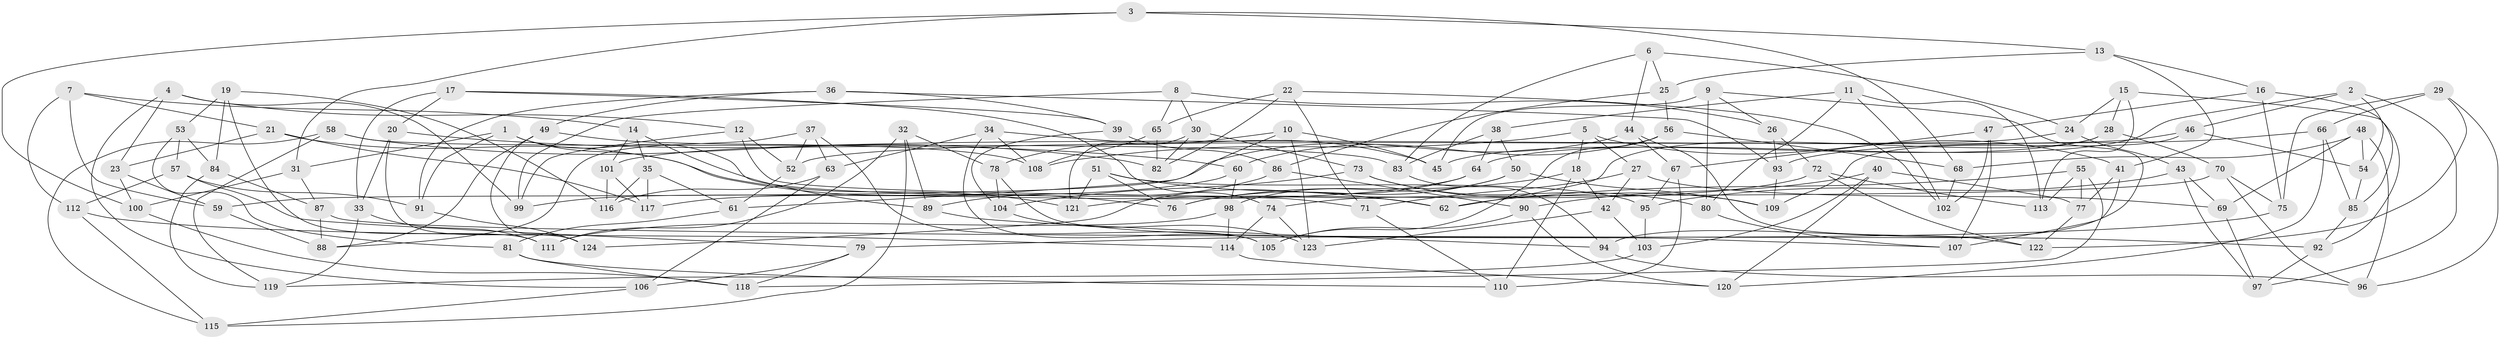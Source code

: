 // coarse degree distribution, {3: 0.16216216216216217, 2: 0.08108108108108109, 6: 0.13513513513513514, 4: 0.24324324324324326, 5: 0.1891891891891892, 7: 0.02702702702702703, 9: 0.05405405405405406, 12: 0.02702702702702703, 11: 0.02702702702702703, 10: 0.02702702702702703, 13: 0.02702702702702703}
// Generated by graph-tools (version 1.1) at 2025/03/03/04/25 22:03:47]
// undirected, 124 vertices, 248 edges
graph export_dot {
graph [start="1"]
  node [color=gray90,style=filled];
  1;
  2;
  3;
  4;
  5;
  6;
  7;
  8;
  9;
  10;
  11;
  12;
  13;
  14;
  15;
  16;
  17;
  18;
  19;
  20;
  21;
  22;
  23;
  24;
  25;
  26;
  27;
  28;
  29;
  30;
  31;
  32;
  33;
  34;
  35;
  36;
  37;
  38;
  39;
  40;
  41;
  42;
  43;
  44;
  45;
  46;
  47;
  48;
  49;
  50;
  51;
  52;
  53;
  54;
  55;
  56;
  57;
  58;
  59;
  60;
  61;
  62;
  63;
  64;
  65;
  66;
  67;
  68;
  69;
  70;
  71;
  72;
  73;
  74;
  75;
  76;
  77;
  78;
  79;
  80;
  81;
  82;
  83;
  84;
  85;
  86;
  87;
  88;
  89;
  90;
  91;
  92;
  93;
  94;
  95;
  96;
  97;
  98;
  99;
  100;
  101;
  102;
  103;
  104;
  105;
  106;
  107;
  108;
  109;
  110;
  111;
  112;
  113;
  114;
  115;
  116;
  117;
  118;
  119;
  120;
  121;
  122;
  123;
  124;
  1 -- 31;
  1 -- 91;
  1 -- 121;
  1 -- 71;
  2 -- 64;
  2 -- 54;
  2 -- 97;
  2 -- 46;
  3 -- 13;
  3 -- 68;
  3 -- 31;
  3 -- 100;
  4 -- 99;
  4 -- 23;
  4 -- 12;
  4 -- 106;
  5 -- 41;
  5 -- 18;
  5 -- 108;
  5 -- 27;
  6 -- 83;
  6 -- 24;
  6 -- 44;
  6 -- 25;
  7 -- 59;
  7 -- 21;
  7 -- 112;
  7 -- 14;
  8 -- 26;
  8 -- 30;
  8 -- 65;
  8 -- 99;
  9 -- 26;
  9 -- 94;
  9 -- 80;
  9 -- 45;
  10 -- 61;
  10 -- 78;
  10 -- 45;
  10 -- 123;
  11 -- 80;
  11 -- 102;
  11 -- 38;
  11 -- 113;
  12 -- 62;
  12 -- 99;
  12 -- 52;
  13 -- 16;
  13 -- 41;
  13 -- 25;
  14 -- 101;
  14 -- 35;
  14 -- 89;
  15 -- 113;
  15 -- 28;
  15 -- 92;
  15 -- 24;
  16 -- 47;
  16 -- 75;
  16 -- 85;
  17 -- 74;
  17 -- 33;
  17 -- 20;
  17 -- 39;
  18 -- 42;
  18 -- 76;
  18 -- 110;
  19 -- 84;
  19 -- 116;
  19 -- 53;
  19 -- 111;
  20 -- 33;
  20 -- 124;
  20 -- 60;
  21 -- 23;
  21 -- 76;
  21 -- 117;
  22 -- 71;
  22 -- 102;
  22 -- 82;
  22 -- 65;
  23 -- 59;
  23 -- 100;
  24 -- 52;
  24 -- 43;
  25 -- 86;
  25 -- 56;
  26 -- 72;
  26 -- 93;
  27 -- 69;
  27 -- 42;
  27 -- 71;
  28 -- 70;
  28 -- 62;
  28 -- 45;
  29 -- 66;
  29 -- 122;
  29 -- 75;
  29 -- 96;
  30 -- 73;
  30 -- 82;
  30 -- 121;
  31 -- 87;
  31 -- 100;
  32 -- 89;
  32 -- 115;
  32 -- 111;
  32 -- 78;
  33 -- 111;
  33 -- 119;
  34 -- 63;
  34 -- 108;
  34 -- 105;
  34 -- 45;
  35 -- 117;
  35 -- 61;
  35 -- 116;
  36 -- 91;
  36 -- 49;
  36 -- 93;
  36 -- 39;
  37 -- 63;
  37 -- 88;
  37 -- 105;
  37 -- 52;
  38 -- 64;
  38 -- 83;
  38 -- 50;
  39 -- 104;
  39 -- 86;
  40 -- 103;
  40 -- 120;
  40 -- 77;
  40 -- 90;
  41 -- 77;
  41 -- 107;
  42 -- 103;
  42 -- 123;
  43 -- 95;
  43 -- 97;
  43 -- 69;
  44 -- 122;
  44 -- 59;
  44 -- 67;
  46 -- 54;
  46 -- 109;
  46 -- 101;
  47 -- 102;
  47 -- 67;
  47 -- 107;
  48 -- 68;
  48 -- 69;
  48 -- 96;
  48 -- 54;
  49 -- 108;
  49 -- 88;
  49 -- 124;
  50 -- 109;
  50 -- 76;
  50 -- 98;
  51 -- 95;
  51 -- 76;
  51 -- 62;
  51 -- 121;
  52 -- 61;
  53 -- 57;
  53 -- 81;
  53 -- 84;
  54 -- 85;
  55 -- 62;
  55 -- 118;
  55 -- 77;
  55 -- 113;
  56 -- 60;
  56 -- 68;
  56 -- 105;
  57 -- 91;
  57 -- 79;
  57 -- 112;
  58 -- 82;
  58 -- 119;
  58 -- 115;
  58 -- 83;
  59 -- 88;
  60 -- 98;
  60 -- 99;
  61 -- 81;
  63 -- 116;
  63 -- 106;
  64 -- 124;
  64 -- 117;
  65 -- 82;
  65 -- 108;
  66 -- 93;
  66 -- 120;
  66 -- 85;
  67 -- 95;
  67 -- 110;
  68 -- 102;
  69 -- 97;
  70 -- 74;
  70 -- 96;
  70 -- 75;
  71 -- 110;
  72 -- 122;
  72 -- 121;
  72 -- 113;
  73 -- 104;
  73 -- 80;
  73 -- 109;
  74 -- 123;
  74 -- 114;
  75 -- 79;
  77 -- 122;
  78 -- 104;
  78 -- 107;
  79 -- 118;
  79 -- 106;
  80 -- 107;
  81 -- 118;
  81 -- 110;
  83 -- 94;
  84 -- 87;
  84 -- 119;
  85 -- 92;
  86 -- 90;
  86 -- 89;
  87 -- 88;
  87 -- 92;
  89 -- 94;
  90 -- 105;
  90 -- 120;
  91 -- 124;
  92 -- 97;
  93 -- 109;
  94 -- 96;
  95 -- 103;
  98 -- 111;
  98 -- 114;
  100 -- 118;
  101 -- 117;
  101 -- 116;
  103 -- 119;
  104 -- 123;
  106 -- 115;
  112 -- 114;
  112 -- 115;
  114 -- 120;
}
